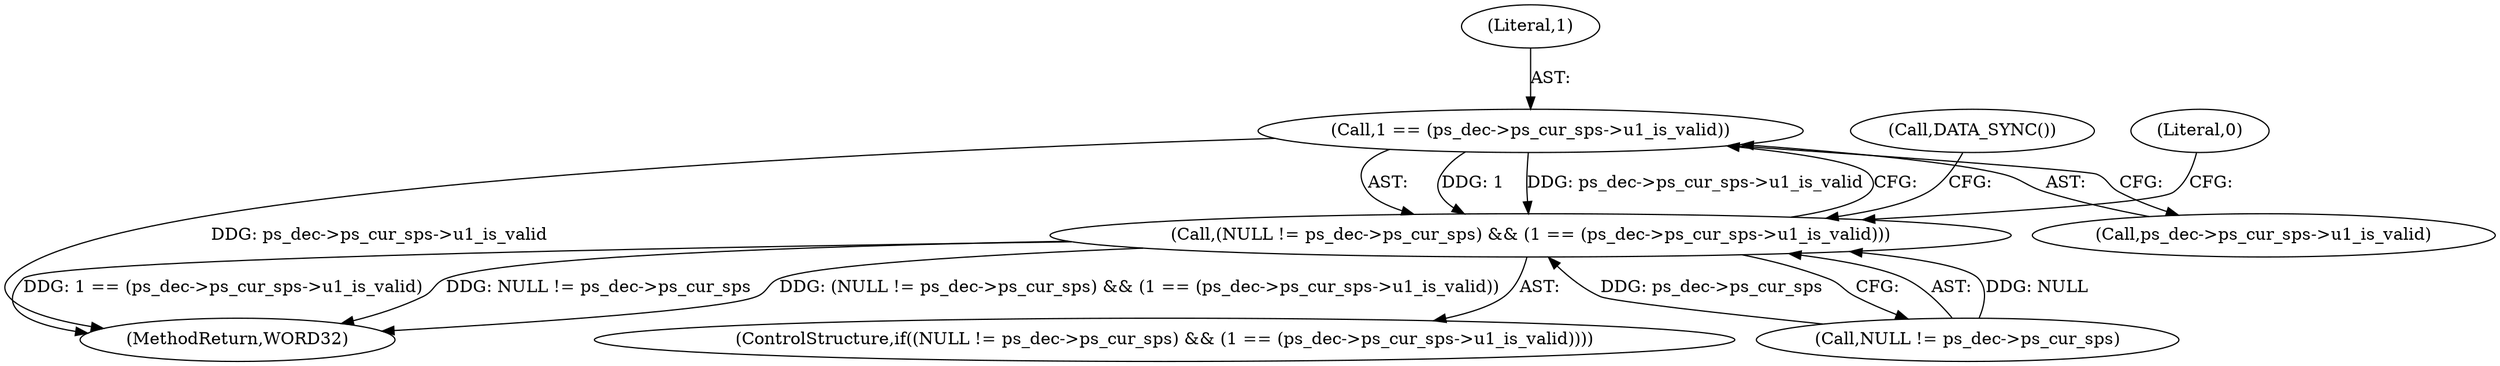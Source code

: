 digraph "0_Android_494561291a503840f385fbcd11d9bc5f4dc502b8@pointer" {
"1002148" [label="(Call,1 == (ps_dec->ps_cur_sps->u1_is_valid))"];
"1002142" [label="(Call,(NULL != ps_dec->ps_cur_sps) && (1 == (ps_dec->ps_cur_sps->u1_is_valid)))"];
"1002185" [label="(MethodReturn,WORD32)"];
"1002141" [label="(ControlStructure,if((NULL != ps_dec->ps_cur_sps) && (1 == (ps_dec->ps_cur_sps->u1_is_valid))))"];
"1002142" [label="(Call,(NULL != ps_dec->ps_cur_sps) && (1 == (ps_dec->ps_cur_sps->u1_is_valid)))"];
"1002143" [label="(Call,NULL != ps_dec->ps_cur_sps)"];
"1002177" [label="(Call,DATA_SYNC())"];
"1002148" [label="(Call,1 == (ps_dec->ps_cur_sps->u1_is_valid))"];
"1002149" [label="(Literal,1)"];
"1002159" [label="(Literal,0)"];
"1002150" [label="(Call,ps_dec->ps_cur_sps->u1_is_valid)"];
"1002148" -> "1002142"  [label="AST: "];
"1002148" -> "1002150"  [label="CFG: "];
"1002149" -> "1002148"  [label="AST: "];
"1002150" -> "1002148"  [label="AST: "];
"1002142" -> "1002148"  [label="CFG: "];
"1002148" -> "1002185"  [label="DDG: ps_dec->ps_cur_sps->u1_is_valid"];
"1002148" -> "1002142"  [label="DDG: 1"];
"1002148" -> "1002142"  [label="DDG: ps_dec->ps_cur_sps->u1_is_valid"];
"1002142" -> "1002141"  [label="AST: "];
"1002142" -> "1002143"  [label="CFG: "];
"1002143" -> "1002142"  [label="AST: "];
"1002159" -> "1002142"  [label="CFG: "];
"1002177" -> "1002142"  [label="CFG: "];
"1002142" -> "1002185"  [label="DDG: (NULL != ps_dec->ps_cur_sps) && (1 == (ps_dec->ps_cur_sps->u1_is_valid))"];
"1002142" -> "1002185"  [label="DDG: 1 == (ps_dec->ps_cur_sps->u1_is_valid)"];
"1002142" -> "1002185"  [label="DDG: NULL != ps_dec->ps_cur_sps"];
"1002143" -> "1002142"  [label="DDG: NULL"];
"1002143" -> "1002142"  [label="DDG: ps_dec->ps_cur_sps"];
}
